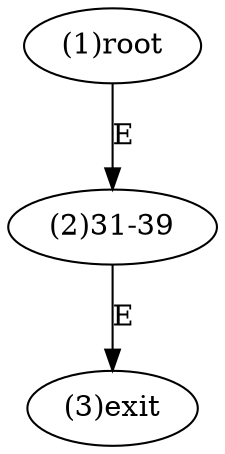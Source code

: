 digraph "" { 
1[ label="(1)root"];
2[ label="(2)31-39"];
3[ label="(3)exit"];
1->2[ label="E"];
2->3[ label="E"];
}